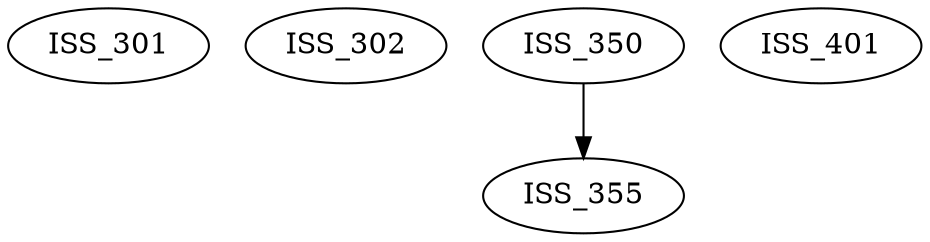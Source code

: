 digraph G {
    ISS_301;
    ISS_302;
    ISS_350;
    edge [color=black];
    ISS_350 -> ISS_355;
    ISS_401;
}
